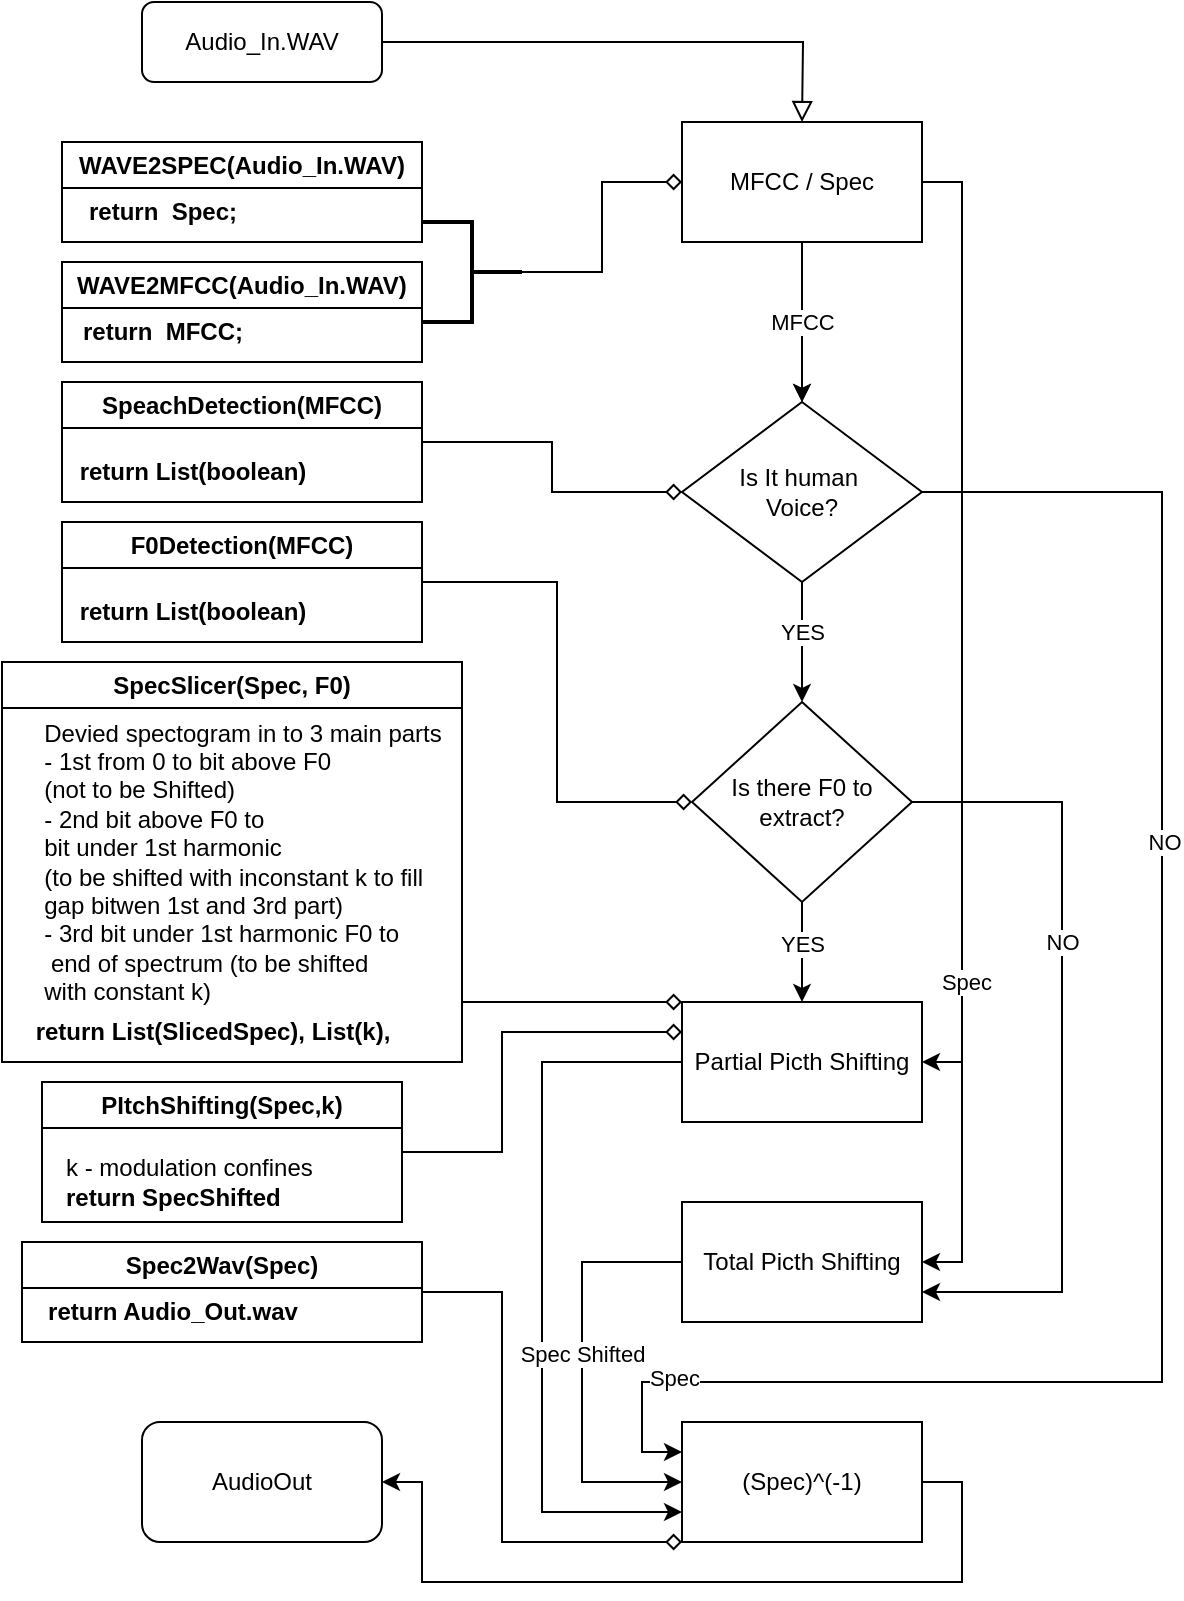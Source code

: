 <mxfile version="22.1.5" type="github">
  <diagram id="C5RBs43oDa-KdzZeNtuy" name="Page-1">
    <mxGraphModel dx="1823" dy="567" grid="1" gridSize="10" guides="1" tooltips="1" connect="1" arrows="1" fold="1" page="1" pageScale="1" pageWidth="827" pageHeight="1169" math="0" shadow="0">
      <root>
        <mxCell id="WIyWlLk6GJQsqaUBKTNV-0" />
        <mxCell id="WIyWlLk6GJQsqaUBKTNV-1" parent="WIyWlLk6GJQsqaUBKTNV-0" />
        <mxCell id="WIyWlLk6GJQsqaUBKTNV-2" value="" style="rounded=0;html=1;jettySize=auto;orthogonalLoop=1;fontSize=11;endArrow=block;endFill=0;endSize=8;strokeWidth=1;shadow=0;labelBackgroundColor=none;edgeStyle=orthogonalEdgeStyle;" parent="WIyWlLk6GJQsqaUBKTNV-1" source="WIyWlLk6GJQsqaUBKTNV-3" edge="1">
          <mxGeometry relative="1" as="geometry">
            <mxPoint x="220" y="80" as="targetPoint" />
          </mxGeometry>
        </mxCell>
        <mxCell id="WIyWlLk6GJQsqaUBKTNV-3" value="Audio_In.WAV" style="rounded=1;whiteSpace=wrap;html=1;fontSize=12;glass=0;strokeWidth=1;shadow=0;" parent="WIyWlLk6GJQsqaUBKTNV-1" vertex="1">
          <mxGeometry x="-110" y="20" width="120" height="40" as="geometry" />
        </mxCell>
        <mxCell id="8osJTeNLlfQxz4slNSNz-25" style="edgeStyle=orthogonalEdgeStyle;rounded=0;orthogonalLoop=1;jettySize=auto;html=1;exitX=0.5;exitY=1;exitDx=0;exitDy=0;" edge="1" parent="WIyWlLk6GJQsqaUBKTNV-1" source="8osJTeNLlfQxz4slNSNz-0">
          <mxGeometry relative="1" as="geometry">
            <mxPoint x="220" y="220" as="targetPoint" />
          </mxGeometry>
        </mxCell>
        <mxCell id="8osJTeNLlfQxz4slNSNz-36" style="edgeStyle=orthogonalEdgeStyle;rounded=0;orthogonalLoop=1;jettySize=auto;html=1;exitX=1;exitY=0.5;exitDx=0;exitDy=0;entryX=1;entryY=0.5;entryDx=0;entryDy=0;" edge="1" parent="WIyWlLk6GJQsqaUBKTNV-1" source="8osJTeNLlfQxz4slNSNz-0" target="8osJTeNLlfQxz4slNSNz-32">
          <mxGeometry relative="1" as="geometry">
            <mxPoint x="310" y="576.4" as="targetPoint" />
            <Array as="points">
              <mxPoint x="300" y="110" />
              <mxPoint x="300" y="550" />
            </Array>
          </mxGeometry>
        </mxCell>
        <mxCell id="8osJTeNLlfQxz4slNSNz-42" value="Spec&lt;br&gt;" style="edgeLabel;html=1;align=center;verticalAlign=middle;resizable=0;points=[];" vertex="1" connectable="0" parent="8osJTeNLlfQxz4slNSNz-36">
          <mxGeometry x="0.407" y="2" relative="1" as="geometry">
            <mxPoint y="82" as="offset" />
          </mxGeometry>
        </mxCell>
        <mxCell id="8osJTeNLlfQxz4slNSNz-0" value="MFCC / Spec" style="rounded=0;whiteSpace=wrap;html=1;" vertex="1" parent="WIyWlLk6GJQsqaUBKTNV-1">
          <mxGeometry x="160" y="80" width="120" height="60" as="geometry" />
        </mxCell>
        <mxCell id="8osJTeNLlfQxz4slNSNz-1" value="WAVE2SPEC(Audio_In.WAV)" style="swimlane;whiteSpace=wrap;html=1;" vertex="1" parent="WIyWlLk6GJQsqaUBKTNV-1">
          <mxGeometry x="-150" y="90" width="180" height="50" as="geometry" />
        </mxCell>
        <mxCell id="8osJTeNLlfQxz4slNSNz-2" value="&lt;b&gt;return&amp;nbsp; Spec;&lt;/b&gt;" style="text;html=1;align=center;verticalAlign=middle;resizable=0;points=[];autosize=1;strokeColor=none;fillColor=none;" vertex="1" parent="8osJTeNLlfQxz4slNSNz-1">
          <mxGeometry y="20" width="100" height="30" as="geometry" />
        </mxCell>
        <mxCell id="8osJTeNLlfQxz4slNSNz-4" value="WAVE2MFCC(Audio_In.WAV)" style="swimlane;whiteSpace=wrap;html=1;" vertex="1" parent="WIyWlLk6GJQsqaUBKTNV-1">
          <mxGeometry x="-150" y="150" width="180" height="50" as="geometry" />
        </mxCell>
        <mxCell id="8osJTeNLlfQxz4slNSNz-5" value="&lt;b&gt;return&amp;nbsp; MFCC;&lt;/b&gt;" style="text;html=1;align=center;verticalAlign=middle;resizable=0;points=[];autosize=1;strokeColor=none;fillColor=none;" vertex="1" parent="8osJTeNLlfQxz4slNSNz-4">
          <mxGeometry y="20" width="100" height="30" as="geometry" />
        </mxCell>
        <mxCell id="8osJTeNLlfQxz4slNSNz-7" style="edgeStyle=orthogonalEdgeStyle;rounded=0;orthogonalLoop=1;jettySize=auto;html=1;exitX=0;exitY=0.5;exitDx=0;exitDy=0;exitPerimeter=0;entryX=0;entryY=0.5;entryDx=0;entryDy=0;endArrow=diamond;endFill=0;" edge="1" parent="WIyWlLk6GJQsqaUBKTNV-1" source="8osJTeNLlfQxz4slNSNz-6" target="8osJTeNLlfQxz4slNSNz-0">
          <mxGeometry relative="1" as="geometry">
            <mxPoint x="160" y="190" as="targetPoint" />
          </mxGeometry>
        </mxCell>
        <mxCell id="8osJTeNLlfQxz4slNSNz-6" value="" style="strokeWidth=2;html=1;shape=mxgraph.flowchart.annotation_2;align=left;labelPosition=right;pointerEvents=1;rotation=-180;" vertex="1" parent="WIyWlLk6GJQsqaUBKTNV-1">
          <mxGeometry x="30" y="130" width="50" height="50" as="geometry" />
        </mxCell>
        <mxCell id="8osJTeNLlfQxz4slNSNz-19" style="edgeStyle=orthogonalEdgeStyle;rounded=0;orthogonalLoop=1;jettySize=auto;html=1;exitX=0.5;exitY=1;exitDx=0;exitDy=0;entryX=0.5;entryY=0;entryDx=0;entryDy=0;" edge="1" parent="WIyWlLk6GJQsqaUBKTNV-1" source="8osJTeNLlfQxz4slNSNz-8" target="8osJTeNLlfQxz4slNSNz-18">
          <mxGeometry relative="1" as="geometry" />
        </mxCell>
        <mxCell id="8osJTeNLlfQxz4slNSNz-20" value="YES" style="edgeLabel;html=1;align=center;verticalAlign=middle;resizable=0;points=[];" vertex="1" connectable="0" parent="8osJTeNLlfQxz4slNSNz-19">
          <mxGeometry x="-0.167" y="3" relative="1" as="geometry">
            <mxPoint x="-3" as="offset" />
          </mxGeometry>
        </mxCell>
        <mxCell id="8osJTeNLlfQxz4slNSNz-48" style="edgeStyle=orthogonalEdgeStyle;rounded=0;orthogonalLoop=1;jettySize=auto;html=1;exitX=1;exitY=0.5;exitDx=0;exitDy=0;entryX=0;entryY=0.25;entryDx=0;entryDy=0;" edge="1" parent="WIyWlLk6GJQsqaUBKTNV-1" source="8osJTeNLlfQxz4slNSNz-8" target="8osJTeNLlfQxz4slNSNz-35">
          <mxGeometry relative="1" as="geometry">
            <mxPoint x="150" y="760" as="targetPoint" />
            <Array as="points">
              <mxPoint x="400" y="265" />
              <mxPoint x="400" y="710" />
              <mxPoint x="140" y="710" />
              <mxPoint x="140" y="745" />
            </Array>
          </mxGeometry>
        </mxCell>
        <mxCell id="8osJTeNLlfQxz4slNSNz-50" value="NO" style="edgeLabel;html=1;align=center;verticalAlign=middle;resizable=0;points=[];" vertex="1" connectable="0" parent="8osJTeNLlfQxz4slNSNz-48">
          <mxGeometry x="-0.33" y="1" relative="1" as="geometry">
            <mxPoint as="offset" />
          </mxGeometry>
        </mxCell>
        <mxCell id="8osJTeNLlfQxz4slNSNz-51" value="Spec&lt;br&gt;" style="edgeLabel;html=1;align=center;verticalAlign=middle;resizable=0;points=[];" vertex="1" connectable="0" parent="8osJTeNLlfQxz4slNSNz-48">
          <mxGeometry x="0.84" y="-2" relative="1" as="geometry">
            <mxPoint as="offset" />
          </mxGeometry>
        </mxCell>
        <mxCell id="8osJTeNLlfQxz4slNSNz-8" value="Is It human&amp;nbsp;&lt;br&gt;Voice?" style="rhombus;whiteSpace=wrap;html=1;" vertex="1" parent="WIyWlLk6GJQsqaUBKTNV-1">
          <mxGeometry x="160" y="220" width="120" height="90" as="geometry" />
        </mxCell>
        <mxCell id="8osJTeNLlfQxz4slNSNz-11" value="" style="endArrow=classic;html=1;rounded=0;exitX=0.5;exitY=1;exitDx=0;exitDy=0;entryX=0.5;entryY=0;entryDx=0;entryDy=0;" edge="1" parent="WIyWlLk6GJQsqaUBKTNV-1" source="8osJTeNLlfQxz4slNSNz-0" target="8osJTeNLlfQxz4slNSNz-8">
          <mxGeometry relative="1" as="geometry">
            <mxPoint x="210" y="330" as="sourcePoint" />
            <mxPoint x="310" y="330" as="targetPoint" />
            <Array as="points">
              <mxPoint x="220" y="190" />
            </Array>
          </mxGeometry>
        </mxCell>
        <mxCell id="8osJTeNLlfQxz4slNSNz-12" value="MFCC" style="edgeLabel;resizable=0;html=1;align=center;verticalAlign=middle;" connectable="0" vertex="1" parent="8osJTeNLlfQxz4slNSNz-11">
          <mxGeometry relative="1" as="geometry" />
        </mxCell>
        <mxCell id="8osJTeNLlfQxz4slNSNz-21" style="edgeStyle=orthogonalEdgeStyle;rounded=0;orthogonalLoop=1;jettySize=auto;html=1;exitX=1;exitY=0.5;exitDx=0;exitDy=0;entryX=0;entryY=0.5;entryDx=0;entryDy=0;endArrow=diamond;endFill=0;" edge="1" parent="WIyWlLk6GJQsqaUBKTNV-1" source="8osJTeNLlfQxz4slNSNz-13" target="8osJTeNLlfQxz4slNSNz-8">
          <mxGeometry relative="1" as="geometry" />
        </mxCell>
        <mxCell id="8osJTeNLlfQxz4slNSNz-13" value="SpeachDetection(MFCC)" style="swimlane;whiteSpace=wrap;html=1;" vertex="1" parent="WIyWlLk6GJQsqaUBKTNV-1">
          <mxGeometry x="-150" y="210" width="180" height="60" as="geometry" />
        </mxCell>
        <mxCell id="8osJTeNLlfQxz4slNSNz-14" value="&lt;b&gt;return List(boolean)&lt;/b&gt;" style="text;html=1;align=center;verticalAlign=middle;resizable=0;points=[];autosize=1;strokeColor=none;fillColor=none;" vertex="1" parent="8osJTeNLlfQxz4slNSNz-13">
          <mxGeometry x="-5" y="30" width="140" height="30" as="geometry" />
        </mxCell>
        <mxCell id="8osJTeNLlfQxz4slNSNz-33" style="edgeStyle=orthogonalEdgeStyle;rounded=0;orthogonalLoop=1;jettySize=auto;html=1;exitX=0.5;exitY=1;exitDx=0;exitDy=0;entryX=0.5;entryY=0;entryDx=0;entryDy=0;" edge="1" parent="WIyWlLk6GJQsqaUBKTNV-1" source="8osJTeNLlfQxz4slNSNz-18" target="8osJTeNLlfQxz4slNSNz-32">
          <mxGeometry relative="1" as="geometry" />
        </mxCell>
        <mxCell id="8osJTeNLlfQxz4slNSNz-34" value="YES&lt;br&gt;" style="edgeLabel;html=1;align=center;verticalAlign=middle;resizable=0;points=[];" vertex="1" connectable="0" parent="8osJTeNLlfQxz4slNSNz-33">
          <mxGeometry x="-0.587" y="-3" relative="1" as="geometry">
            <mxPoint x="3" y="10" as="offset" />
          </mxGeometry>
        </mxCell>
        <mxCell id="8osJTeNLlfQxz4slNSNz-46" style="edgeStyle=orthogonalEdgeStyle;rounded=0;orthogonalLoop=1;jettySize=auto;html=1;exitX=1;exitY=0.5;exitDx=0;exitDy=0;entryX=1;entryY=0.75;entryDx=0;entryDy=0;" edge="1" parent="WIyWlLk6GJQsqaUBKTNV-1" source="8osJTeNLlfQxz4slNSNz-18" target="8osJTeNLlfQxz4slNSNz-43">
          <mxGeometry relative="1" as="geometry">
            <mxPoint x="370" y="670" as="targetPoint" />
            <Array as="points">
              <mxPoint x="350" y="420" />
              <mxPoint x="350" y="665" />
            </Array>
          </mxGeometry>
        </mxCell>
        <mxCell id="8osJTeNLlfQxz4slNSNz-47" value="NO" style="edgeLabel;html=1;align=center;verticalAlign=middle;resizable=0;points=[];" vertex="1" connectable="0" parent="8osJTeNLlfQxz4slNSNz-46">
          <mxGeometry x="-0.248" y="-1" relative="1" as="geometry">
            <mxPoint x="1" y="-2" as="offset" />
          </mxGeometry>
        </mxCell>
        <mxCell id="8osJTeNLlfQxz4slNSNz-18" value="Is there F0 to extract?" style="rhombus;whiteSpace=wrap;html=1;" vertex="1" parent="WIyWlLk6GJQsqaUBKTNV-1">
          <mxGeometry x="165" y="370" width="110" height="100" as="geometry" />
        </mxCell>
        <mxCell id="8osJTeNLlfQxz4slNSNz-24" style="edgeStyle=orthogonalEdgeStyle;rounded=0;orthogonalLoop=1;jettySize=auto;html=1;exitX=1;exitY=0.5;exitDx=0;exitDy=0;endArrow=diamond;endFill=0;entryX=0;entryY=0.5;entryDx=0;entryDy=0;" edge="1" parent="WIyWlLk6GJQsqaUBKTNV-1" source="8osJTeNLlfQxz4slNSNz-22" target="8osJTeNLlfQxz4slNSNz-18">
          <mxGeometry relative="1" as="geometry">
            <mxPoint x="160" y="420" as="targetPoint" />
          </mxGeometry>
        </mxCell>
        <mxCell id="8osJTeNLlfQxz4slNSNz-22" value="F0Detection(MFCC)" style="swimlane;whiteSpace=wrap;html=1;" vertex="1" parent="WIyWlLk6GJQsqaUBKTNV-1">
          <mxGeometry x="-150" y="280" width="180" height="60" as="geometry" />
        </mxCell>
        <mxCell id="8osJTeNLlfQxz4slNSNz-23" value="&lt;b&gt;return List(boolean)&lt;/b&gt;" style="text;html=1;align=center;verticalAlign=middle;resizable=0;points=[];autosize=1;strokeColor=none;fillColor=none;" vertex="1" parent="8osJTeNLlfQxz4slNSNz-22">
          <mxGeometry x="-5" y="30" width="140" height="30" as="geometry" />
        </mxCell>
        <mxCell id="8osJTeNLlfQxz4slNSNz-53" style="edgeStyle=orthogonalEdgeStyle;rounded=0;orthogonalLoop=1;jettySize=auto;html=1;exitX=0;exitY=0.5;exitDx=0;exitDy=0;entryX=0;entryY=0.75;entryDx=0;entryDy=0;" edge="1" parent="WIyWlLk6GJQsqaUBKTNV-1" source="8osJTeNLlfQxz4slNSNz-32" target="8osJTeNLlfQxz4slNSNz-35">
          <mxGeometry relative="1" as="geometry">
            <mxPoint x="100" y="790" as="targetPoint" />
            <Array as="points">
              <mxPoint x="90" y="550" />
              <mxPoint x="90" y="775" />
            </Array>
          </mxGeometry>
        </mxCell>
        <mxCell id="8osJTeNLlfQxz4slNSNz-32" value="Partial Picth Shifting" style="rounded=0;whiteSpace=wrap;html=1;" vertex="1" parent="WIyWlLk6GJQsqaUBKTNV-1">
          <mxGeometry x="160" y="520" width="120" height="60" as="geometry" />
        </mxCell>
        <mxCell id="8osJTeNLlfQxz4slNSNz-55" style="edgeStyle=orthogonalEdgeStyle;rounded=0;orthogonalLoop=1;jettySize=auto;html=1;exitX=1;exitY=0.5;exitDx=0;exitDy=0;entryX=1;entryY=0.5;entryDx=0;entryDy=0;" edge="1" parent="WIyWlLk6GJQsqaUBKTNV-1" source="8osJTeNLlfQxz4slNSNz-35" target="8osJTeNLlfQxz4slNSNz-56">
          <mxGeometry relative="1" as="geometry">
            <mxPoint x="10" y="830" as="targetPoint" />
            <Array as="points">
              <mxPoint x="300" y="760" />
              <mxPoint x="300" y="810" />
              <mxPoint x="30" y="810" />
              <mxPoint x="30" y="760" />
            </Array>
          </mxGeometry>
        </mxCell>
        <mxCell id="8osJTeNLlfQxz4slNSNz-35" value="(Spec)^(-1)" style="rounded=0;whiteSpace=wrap;html=1;" vertex="1" parent="WIyWlLk6GJQsqaUBKTNV-1">
          <mxGeometry x="160" y="730" width="120" height="60" as="geometry" />
        </mxCell>
        <mxCell id="8osJTeNLlfQxz4slNSNz-63" style="edgeStyle=orthogonalEdgeStyle;rounded=0;orthogonalLoop=1;jettySize=auto;html=1;exitX=1;exitY=0.5;exitDx=0;exitDy=0;entryX=0;entryY=0.25;entryDx=0;entryDy=0;endArrow=diamond;endFill=0;" edge="1" parent="WIyWlLk6GJQsqaUBKTNV-1" source="8osJTeNLlfQxz4slNSNz-39" target="8osJTeNLlfQxz4slNSNz-32">
          <mxGeometry relative="1" as="geometry">
            <Array as="points">
              <mxPoint x="70" y="595" />
              <mxPoint x="70" y="535" />
            </Array>
          </mxGeometry>
        </mxCell>
        <mxCell id="8osJTeNLlfQxz4slNSNz-39" value="PItchShifting(Spec,k)" style="swimlane;whiteSpace=wrap;html=1;" vertex="1" parent="WIyWlLk6GJQsqaUBKTNV-1">
          <mxGeometry x="-160" y="560" width="180" height="70" as="geometry">
            <mxRectangle x="-160" y="560" width="160" height="30" as="alternateBounds" />
          </mxGeometry>
        </mxCell>
        <mxCell id="8osJTeNLlfQxz4slNSNz-40" value="k - modulation&amp;nbsp;confines&lt;br&gt;&lt;b&gt;return SpecShifted&lt;/b&gt;" style="text;html=1;align=left;verticalAlign=middle;resizable=0;points=[];autosize=1;strokeColor=none;fillColor=none;" vertex="1" parent="8osJTeNLlfQxz4slNSNz-39">
          <mxGeometry x="10" y="30" width="150" height="40" as="geometry" />
        </mxCell>
        <mxCell id="8osJTeNLlfQxz4slNSNz-41" value="SpecSlicer(Spec, F0)" style="swimlane;whiteSpace=wrap;html=1;" vertex="1" parent="WIyWlLk6GJQsqaUBKTNV-1">
          <mxGeometry x="-180" y="350" width="230" height="200" as="geometry">
            <mxRectangle x="-180" y="350" width="160" height="30" as="alternateBounds" />
          </mxGeometry>
        </mxCell>
        <mxCell id="8osJTeNLlfQxz4slNSNz-57" value="&lt;b&gt;return List(SlicedSpec), List(k),&lt;/b&gt;" style="text;html=1;align=center;verticalAlign=middle;resizable=0;points=[];autosize=1;strokeColor=none;fillColor=none;" vertex="1" parent="8osJTeNLlfQxz4slNSNz-41">
          <mxGeometry x="5" y="170" width="200" height="30" as="geometry" />
        </mxCell>
        <mxCell id="8osJTeNLlfQxz4slNSNz-58" value="&lt;div style=&quot;text-align: left;&quot;&gt;&lt;span style=&quot;background-color: initial;&quot;&gt;Devied spectogram in to 3 main parts&lt;/span&gt;&lt;/div&gt;&lt;div style=&quot;text-align: left;&quot;&gt;&lt;span style=&quot;background-color: initial;&quot;&gt;- 1st from 0 to bit above F0&lt;/span&gt;&lt;/div&gt;&lt;div style=&quot;text-align: left;&quot;&gt;&lt;span style=&quot;background-color: initial;&quot;&gt;(not to be Shifted)&lt;/span&gt;&lt;/div&gt;&lt;div style=&quot;text-align: left;&quot;&gt;&lt;span style=&quot;background-color: initial;&quot;&gt;- 2nd bit above F0 to&amp;nbsp;&lt;/span&gt;&lt;/div&gt;&lt;div style=&quot;text-align: left;&quot;&gt;&lt;span style=&quot;background-color: initial;&quot;&gt;bit under 1st harmonic&lt;/span&gt;&lt;/div&gt;&lt;div style=&quot;text-align: left;&quot;&gt;&lt;span style=&quot;background-color: initial;&quot;&gt;(to be shifted with inconstant k to fill&amp;nbsp;&lt;/span&gt;&lt;/div&gt;&lt;div style=&quot;text-align: left;&quot;&gt;&lt;span style=&quot;background-color: initial;&quot;&gt;gap bitwen 1st and 3rd part)&lt;/span&gt;&lt;/div&gt;&lt;div style=&quot;text-align: left;&quot;&gt;&lt;span style=&quot;background-color: initial;&quot;&gt;- 3rd bit under 1st harmonic F0 to&lt;/span&gt;&lt;/div&gt;&lt;div style=&quot;text-align: left;&quot;&gt;&lt;span style=&quot;background-color: initial;&quot;&gt;&amp;nbsp;end of spectrum (to be shifted&amp;nbsp;&lt;/span&gt;&lt;/div&gt;&lt;div style=&quot;text-align: left;&quot;&gt;&lt;span style=&quot;background-color: initial;&quot;&gt;with constant k)&lt;/span&gt;&lt;/div&gt;" style="text;html=1;align=center;verticalAlign=middle;resizable=0;points=[];autosize=1;strokeColor=none;fillColor=none;" vertex="1" parent="8osJTeNLlfQxz4slNSNz-41">
          <mxGeometry x="10" y="20" width="220" height="160" as="geometry" />
        </mxCell>
        <mxCell id="8osJTeNLlfQxz4slNSNz-45" style="edgeStyle=orthogonalEdgeStyle;rounded=0;orthogonalLoop=1;jettySize=auto;html=1;entryX=1;entryY=0.5;entryDx=0;entryDy=0;" edge="1" parent="WIyWlLk6GJQsqaUBKTNV-1" target="8osJTeNLlfQxz4slNSNz-43">
          <mxGeometry relative="1" as="geometry">
            <mxPoint x="320" y="660" as="targetPoint" />
            <mxPoint x="300" y="550" as="sourcePoint" />
            <Array as="points">
              <mxPoint x="300" y="650" />
            </Array>
          </mxGeometry>
        </mxCell>
        <mxCell id="8osJTeNLlfQxz4slNSNz-52" style="edgeStyle=orthogonalEdgeStyle;rounded=0;orthogonalLoop=1;jettySize=auto;html=1;exitX=0;exitY=0.5;exitDx=0;exitDy=0;entryX=0;entryY=0.5;entryDx=0;entryDy=0;" edge="1" parent="WIyWlLk6GJQsqaUBKTNV-1" source="8osJTeNLlfQxz4slNSNz-43" target="8osJTeNLlfQxz4slNSNz-35">
          <mxGeometry relative="1" as="geometry">
            <mxPoint x="120" y="760" as="targetPoint" />
            <Array as="points">
              <mxPoint x="110" y="650" />
              <mxPoint x="110" y="760" />
            </Array>
          </mxGeometry>
        </mxCell>
        <mxCell id="8osJTeNLlfQxz4slNSNz-54" value="Spec Shifted" style="edgeLabel;html=1;align=center;verticalAlign=middle;resizable=0;points=[];" vertex="1" connectable="0" parent="8osJTeNLlfQxz4slNSNz-52">
          <mxGeometry x="-0.088" y="1" relative="1" as="geometry">
            <mxPoint x="-1" as="offset" />
          </mxGeometry>
        </mxCell>
        <mxCell id="8osJTeNLlfQxz4slNSNz-43" value="Total Picth Shifting" style="rounded=0;whiteSpace=wrap;html=1;" vertex="1" parent="WIyWlLk6GJQsqaUBKTNV-1">
          <mxGeometry x="160" y="620" width="120" height="60" as="geometry" />
        </mxCell>
        <mxCell id="8osJTeNLlfQxz4slNSNz-56" value="AudioOut" style="rounded=1;whiteSpace=wrap;html=1;" vertex="1" parent="WIyWlLk6GJQsqaUBKTNV-1">
          <mxGeometry x="-110" y="730" width="120" height="60" as="geometry" />
        </mxCell>
        <mxCell id="8osJTeNLlfQxz4slNSNz-64" style="edgeStyle=orthogonalEdgeStyle;rounded=0;orthogonalLoop=1;jettySize=auto;html=1;exitX=1;exitY=0.5;exitDx=0;exitDy=0;entryX=0;entryY=1;entryDx=0;entryDy=0;endArrow=diamond;endFill=0;" edge="1" parent="WIyWlLk6GJQsqaUBKTNV-1" source="8osJTeNLlfQxz4slNSNz-60" target="8osJTeNLlfQxz4slNSNz-35">
          <mxGeometry relative="1" as="geometry">
            <Array as="points">
              <mxPoint x="70" y="665" />
              <mxPoint x="70" y="790" />
            </Array>
          </mxGeometry>
        </mxCell>
        <mxCell id="8osJTeNLlfQxz4slNSNz-60" value="Spec2Wav(Spec)" style="swimlane;whiteSpace=wrap;html=1;" vertex="1" parent="WIyWlLk6GJQsqaUBKTNV-1">
          <mxGeometry x="-170" y="640" width="200" height="50" as="geometry" />
        </mxCell>
        <mxCell id="8osJTeNLlfQxz4slNSNz-61" value="&lt;b&gt;return Audio_Out.wav&lt;/b&gt;" style="text;html=1;align=center;verticalAlign=middle;resizable=0;points=[];autosize=1;strokeColor=none;fillColor=none;" vertex="1" parent="8osJTeNLlfQxz4slNSNz-60">
          <mxGeometry y="20" width="150" height="30" as="geometry" />
        </mxCell>
        <mxCell id="8osJTeNLlfQxz4slNSNz-62" style="edgeStyle=orthogonalEdgeStyle;rounded=0;orthogonalLoop=1;jettySize=auto;html=1;entryX=0;entryY=0;entryDx=0;entryDy=0;endArrow=diamond;endFill=0;" edge="1" parent="WIyWlLk6GJQsqaUBKTNV-1" source="8osJTeNLlfQxz4slNSNz-58" target="8osJTeNLlfQxz4slNSNz-32">
          <mxGeometry relative="1" as="geometry">
            <Array as="points">
              <mxPoint x="110" y="520" />
              <mxPoint x="110" y="520" />
            </Array>
          </mxGeometry>
        </mxCell>
      </root>
    </mxGraphModel>
  </diagram>
</mxfile>
